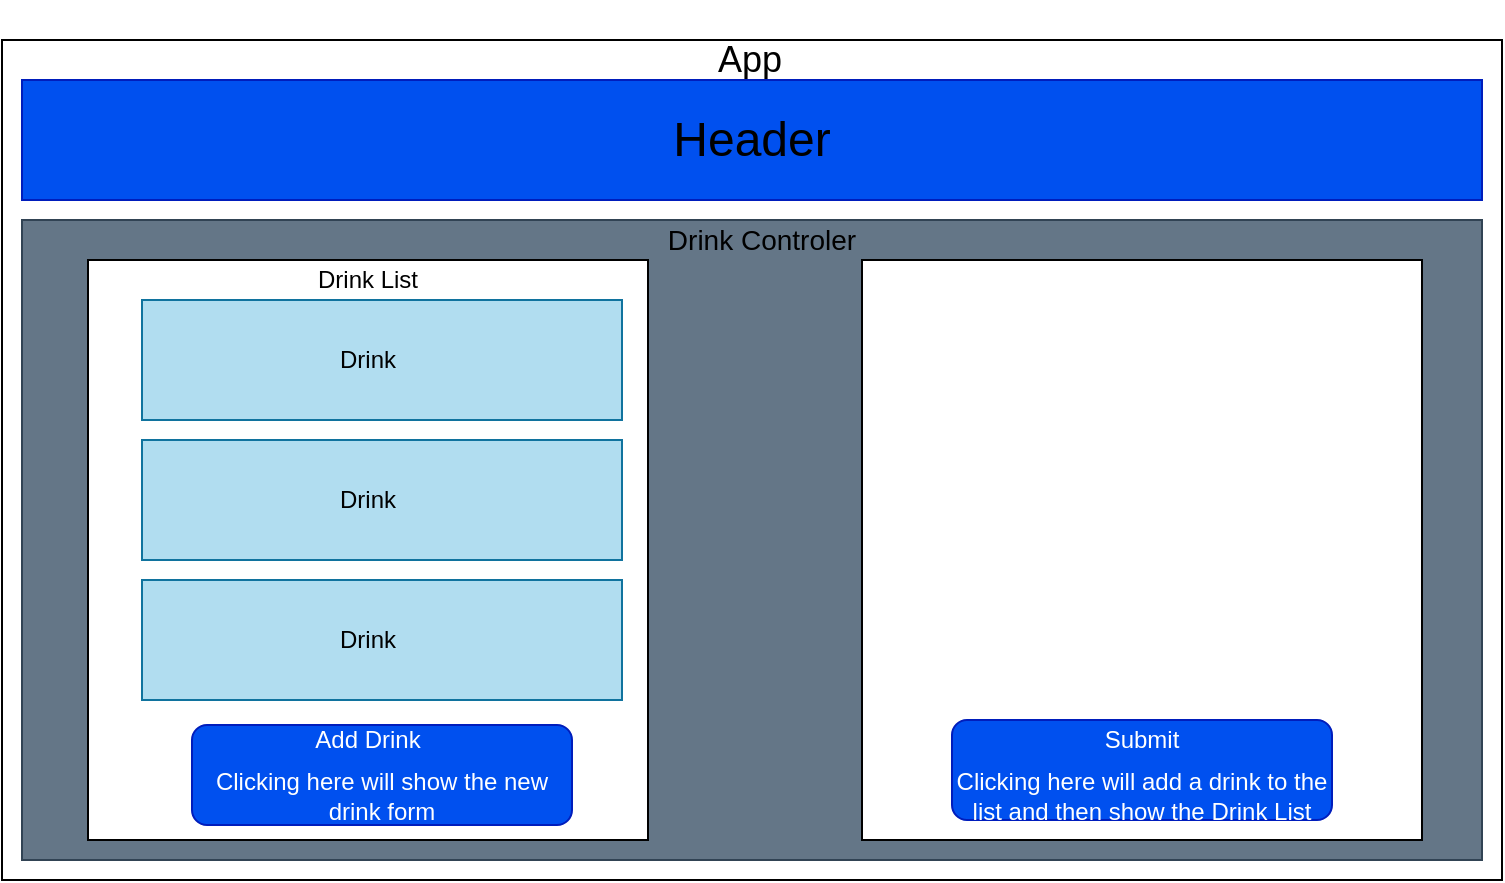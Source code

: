 <mxfile version="13.1.3">
    <diagram id="6hGFLwfOUW9BJ-s0fimq" name="Page-1">
        <mxGraphModel dx="964" dy="496" grid="1" gridSize="10" guides="1" tooltips="1" connect="1" arrows="1" fold="1" page="1" pageScale="1" pageWidth="827" pageHeight="1169" math="0" shadow="0">
            <root>
                <mxCell id="0"/>
                <mxCell id="1" parent="0"/>
                <mxCell id="2" value="" style="rounded=0;whiteSpace=wrap;html=1;" parent="1" vertex="1">
                    <mxGeometry x="40" y="40" width="750" height="420" as="geometry"/>
                </mxCell>
                <mxCell id="3" value="&lt;font style=&quot;font-size: 18px&quot;&gt;App&lt;/font&gt;" style="text;html=1;strokeColor=none;fillColor=none;align=center;verticalAlign=middle;whiteSpace=wrap;rounded=0;" vertex="1" parent="1">
                    <mxGeometry x="366" y="20" width="96" height="60" as="geometry"/>
                </mxCell>
                <mxCell id="4" value="" style="rounded=0;whiteSpace=wrap;html=1;fillColor=#0050ef;strokeColor=#001DBC;fontColor=#ffffff;" vertex="1" parent="1">
                    <mxGeometry x="50" y="60" width="730" height="60" as="geometry"/>
                </mxCell>
                <mxCell id="5" value="&lt;font style=&quot;font-size: 24px&quot;&gt;Header&lt;/font&gt;" style="text;html=1;strokeColor=none;fillColor=none;align=center;verticalAlign=middle;whiteSpace=wrap;rounded=0;" vertex="1" parent="1">
                    <mxGeometry x="350" y="60" width="130" height="60" as="geometry"/>
                </mxCell>
                <mxCell id="6" value="" style="rounded=0;whiteSpace=wrap;html=1;fillColor=#647687;strokeColor=#314354;fontColor=#ffffff;" vertex="1" parent="1">
                    <mxGeometry x="50" y="130" width="730" height="320" as="geometry"/>
                </mxCell>
                <mxCell id="7" value="&lt;font style=&quot;font-size: 14px&quot;&gt;Drink Controler&lt;/font&gt;" style="text;html=1;strokeColor=none;fillColor=none;align=center;verticalAlign=middle;whiteSpace=wrap;rounded=0;" vertex="1" parent="1">
                    <mxGeometry x="363" y="130" width="114" height="20" as="geometry"/>
                </mxCell>
                <mxCell id="8" value="" style="rounded=0;whiteSpace=wrap;html=1;" vertex="1" parent="1">
                    <mxGeometry x="83" y="150" width="280" height="290" as="geometry"/>
                </mxCell>
                <mxCell id="9" value="Drink List" style="text;html=1;strokeColor=none;fillColor=none;align=center;verticalAlign=middle;whiteSpace=wrap;rounded=0;" vertex="1" parent="1">
                    <mxGeometry x="183" y="150" width="80" height="20" as="geometry"/>
                </mxCell>
                <mxCell id="10" value="" style="rounded=0;whiteSpace=wrap;html=1;fillColor=#b1ddf0;strokeColor=#10739e;" vertex="1" parent="1">
                    <mxGeometry x="110" y="170" width="240" height="60" as="geometry"/>
                </mxCell>
                <mxCell id="11" value="" style="rounded=0;whiteSpace=wrap;html=1;fillColor=#b1ddf0;strokeColor=#10739e;" vertex="1" parent="1">
                    <mxGeometry x="110" y="240" width="240" height="60" as="geometry"/>
                </mxCell>
                <mxCell id="12" value="" style="rounded=0;whiteSpace=wrap;html=1;fillColor=#b1ddf0;strokeColor=#10739e;" vertex="1" parent="1">
                    <mxGeometry x="110" y="310" width="240" height="60" as="geometry"/>
                </mxCell>
                <mxCell id="13" value="" style="rounded=1;whiteSpace=wrap;html=1;fillColor=#0050ef;strokeColor=#001DBC;fontColor=#ffffff;" vertex="1" parent="1">
                    <mxGeometry x="135" y="382.5" width="190" height="50" as="geometry"/>
                </mxCell>
                <mxCell id="14" value="Drink" style="text;html=1;strokeColor=none;fillColor=none;align=center;verticalAlign=middle;whiteSpace=wrap;rounded=0;labelBorderColor=none;fontColor=#000000;" vertex="1" parent="1">
                    <mxGeometry x="203" y="190" width="40" height="20" as="geometry"/>
                </mxCell>
                <mxCell id="15" value="Drink" style="text;html=1;strokeColor=none;fillColor=none;align=center;verticalAlign=middle;whiteSpace=wrap;rounded=0;labelBorderColor=none;fontColor=#000000;" vertex="1" parent="1">
                    <mxGeometry x="203" y="260" width="40" height="20" as="geometry"/>
                </mxCell>
                <mxCell id="16" value="Drink" style="text;html=1;strokeColor=none;fillColor=none;align=center;verticalAlign=middle;whiteSpace=wrap;rounded=0;labelBorderColor=none;fontColor=#000000;" vertex="1" parent="1">
                    <mxGeometry x="203" y="330" width="40" height="20" as="geometry"/>
                </mxCell>
                <mxCell id="17" value="Add Drink" style="text;html=1;strokeColor=none;fillColor=none;align=center;verticalAlign=middle;whiteSpace=wrap;rounded=0;fontColor=#FFFFFF;" vertex="1" parent="1">
                    <mxGeometry x="168" y="380" width="110" height="20" as="geometry"/>
                </mxCell>
                <mxCell id="18" value="&lt;font style=&quot;font-size: 12px&quot;&gt;Clicking here will show the new drink form&lt;/font&gt;" style="text;html=1;strokeColor=none;fillColor=none;align=center;verticalAlign=middle;whiteSpace=wrap;rounded=0;fontColor=#FFFFFF;" vertex="1" parent="1">
                    <mxGeometry x="135" y="410" width="190" height="15" as="geometry"/>
                </mxCell>
                <mxCell id="20" style="edgeStyle=orthogonalEdgeStyle;rounded=0;orthogonalLoop=1;jettySize=auto;html=1;exitX=0.5;exitY=1;exitDx=0;exitDy=0;fontColor=#FFFFFF;" edge="1" parent="1" source="18" target="18">
                    <mxGeometry relative="1" as="geometry"/>
                </mxCell>
                <mxCell id="22" value="" style="rounded=0;whiteSpace=wrap;html=1;" vertex="1" parent="1">
                    <mxGeometry x="470" y="150" width="280" height="290" as="geometry"/>
                </mxCell>
                <mxCell id="23" value="&lt;font style=&quot;font-size: 18px&quot;&gt;New Drink Form&lt;/font&gt;" style="text;html=1;strokeColor=none;fillColor=none;align=center;verticalAlign=middle;whiteSpace=wrap;rounded=0;fontColor=#FFFFFF;" vertex="1" parent="1">
                    <mxGeometry x="490" y="150" width="220" height="30" as="geometry"/>
                </mxCell>
                <mxCell id="24" value="" style="rounded=1;whiteSpace=wrap;html=1;fillColor=#0050ef;strokeColor=#001DBC;fontColor=#ffffff;" vertex="1" parent="1">
                    <mxGeometry x="515" y="380" width="190" height="50" as="geometry"/>
                </mxCell>
                <mxCell id="25" value="Submit" style="text;html=1;strokeColor=none;fillColor=none;align=center;verticalAlign=middle;whiteSpace=wrap;rounded=0;fontColor=#FFFFFF;" vertex="1" parent="1">
                    <mxGeometry x="555" y="380" width="110" height="20" as="geometry"/>
                </mxCell>
                <mxCell id="26" value="&lt;font style=&quot;font-size: 12px&quot;&gt;Clicking here will add a drink to the list and then show the Drink List&lt;/font&gt;" style="text;html=1;strokeColor=none;fillColor=none;align=center;verticalAlign=middle;whiteSpace=wrap;rounded=0;fontColor=#FFFFFF;" vertex="1" parent="1">
                    <mxGeometry x="515" y="410" width="190" height="15" as="geometry"/>
                </mxCell>
            </root>
        </mxGraphModel>
    </diagram>
</mxfile>